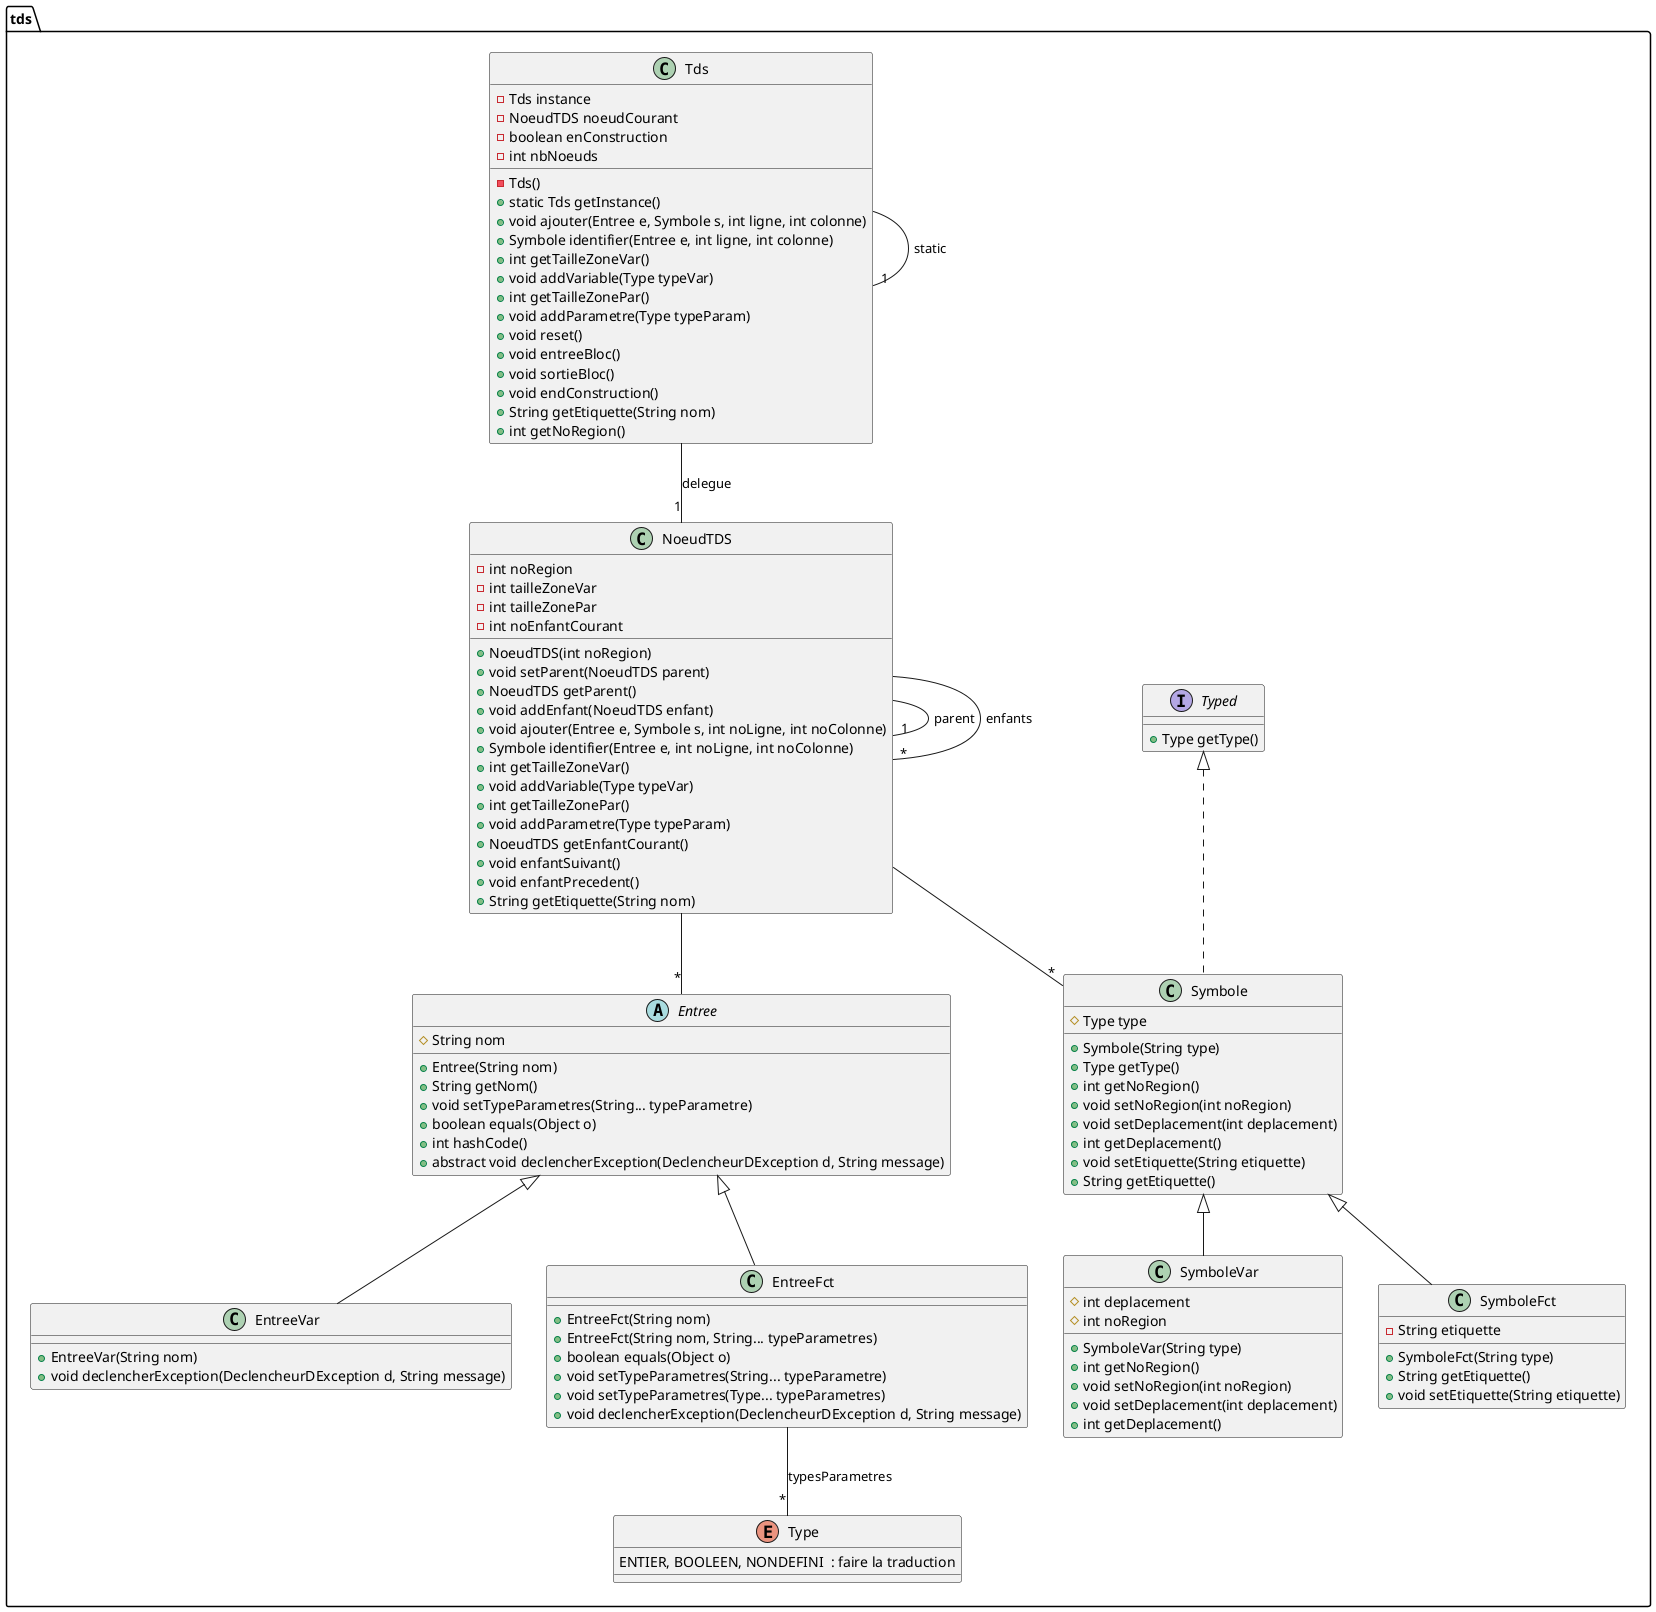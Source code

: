 @startuml
together {
	package tds {
		together {

			class Symbole implements Typed {
				# Type type
				+ Symbole(String type)
				+ Type getType()
				+ int getNoRegion()
				+ void setNoRegion(int noRegion)
				+ void setDeplacement(int deplacement)
				+ int getDeplacement()
				+ void setEtiquette(String etiquette)
				+ String getEtiquette()
			}

			class SymboleVar extends Symbole {
				# int deplacement
				# int noRegion
				+ SymboleVar(String type)
				+ int getNoRegion()
				+ void setNoRegion(int noRegion)
				+ void setDeplacement(int deplacement)
				+ int getDeplacement()
			}

			class SymboleFct extends Symbole {
				- String etiquette
				+ SymboleFct(String type)
				+ String getEtiquette()
				+ void setEtiquette(String etiquette)
			}
		}

		together {
			abstract class Entree {
				# String nom
				+ Entree(String nom)
				+ String getNom()
				+ void setTypeParametres(String... typeParametre)
				+ boolean equals(Object o)
				+ int hashCode()
				+ abstract void declencherException(DeclencheurDException d, String message)
			}

			class EntreeVar extends Entree {
				+ EntreeVar(String nom)
				+ void declencherException(DeclencheurDException d, String message)
			}

			class EntreeFct extends Entree {
				+ EntreeFct(String nom)
				+ EntreeFct(String nom, String... typeParametres)
				+ boolean equals(Object o)
				+ void setTypeParametres(String... typeParametre)
				+ void setTypeParametres(Type... typeParametres)
				+ void declencherException(DeclencheurDException d, String message)
			}
			EntreeFct --"*" Type : typesParametres
		}

		together {
			class Tds {
				- Tds instance
				- NoeudTDS noeudCourant
				- boolean enConstruction
				- int nbNoeuds
				- Tds()
				+ static Tds getInstance()
				+ void ajouter(Entree e, Symbole s, int ligne, int colonne)
				+ Symbole identifier(Entree e, int ligne, int colonne)
				+ int getTailleZoneVar()
				+ void addVariable(Type typeVar)
				+ int getTailleZonePar()
				+ void addParametre(Type typeParam)
				+ void reset()
				+ void entreeBloc()
				+ void sortieBloc()
				+ void endConstruction()
				+ String getEtiquette(String nom)
				+ int getNoRegion()
			}
			Tds --"1" NoeudTDS : delegue
			Tds --"1" Tds : static

			class NoeudTDS {
				- int noRegion
				- int tailleZoneVar
				- int tailleZonePar
				- int noEnfantCourant
				+ NoeudTDS(int noRegion)
				+ void setParent(NoeudTDS parent)
				+ NoeudTDS getParent()
				+ void addEnfant(NoeudTDS enfant)
				+ void ajouter(Entree e, Symbole s, int noLigne, int noColonne)
				+ Symbole identifier(Entree e, int noLigne, int noColonne)
				+ int getTailleZoneVar()
				+ void addVariable(Type typeVar)
				+ int getTailleZonePar()
				+ void addParametre(Type typeParam)
				+ NoeudTDS getEnfantCourant()
				+ void enfantSuivant()
				+ void enfantPrecedent()
				+ String getEtiquette(String nom)
			}
			NoeudTDS --"*" Symbole
			NoeudTDS --"*" Entree
			NoeudTDS --"1" NoeudTDS : parent
			NoeudTDS --"*" NoeudTDS : enfants
		}

		together {
			enum Type {
				ENTIER, BOOLEEN, NONDEFINI  : faire la traduction
			}

			Interface Typed {
				+ Type getType()
			}
		}
	}
}
@enduml